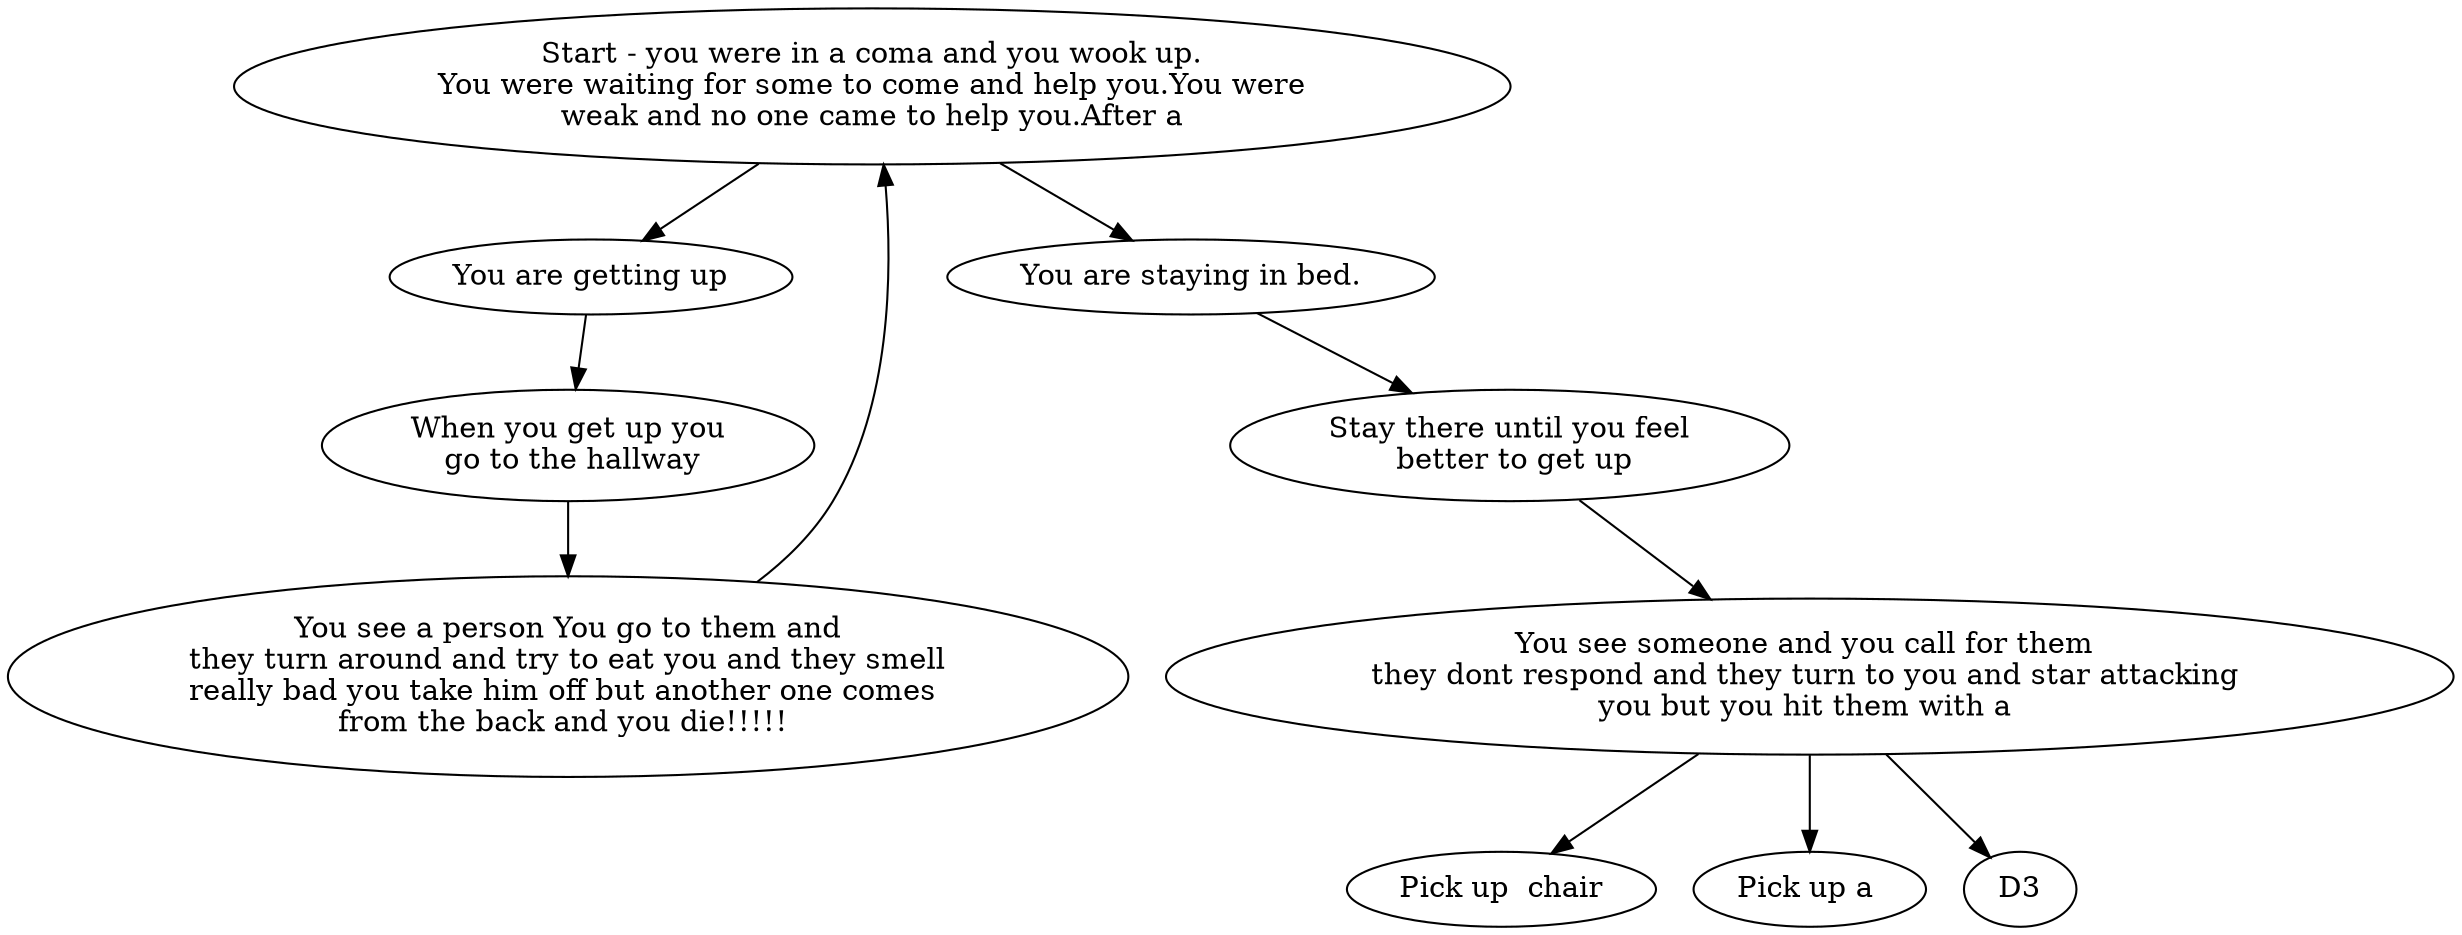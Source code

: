digraph simple_map {

A [label = "Start - you were in a coma and you wook up.
You were waiting for some to come and help you.You were
 weak and no one came to help you.After a "]

A1 [label = "You are getting up"]

A2 [label = "You are staying in bed."]

B1 [label = "When you get up you
 go to the hallway"]

B2 [label = "Stay there until you feel
 better to get up"]

C1 [label = "You see a person You go to them and
they turn around and try to eat you and they smell
really bad you take him off but another one comes 
from the back and you die!!!!! "]

C2 [label = "You see someone and you call for them 
they dont respond and they turn to you and star attacking 
you but you hit them with a "]

D1 [label = "Pick up  chair"]

D2 [label = "Pick up a "]

D3

A -> A1  
A -> A2
A1-> B1
A2 -> B2
B1->C1->A
B2->C2
C2->D1
C2->D2
C2->D3

}